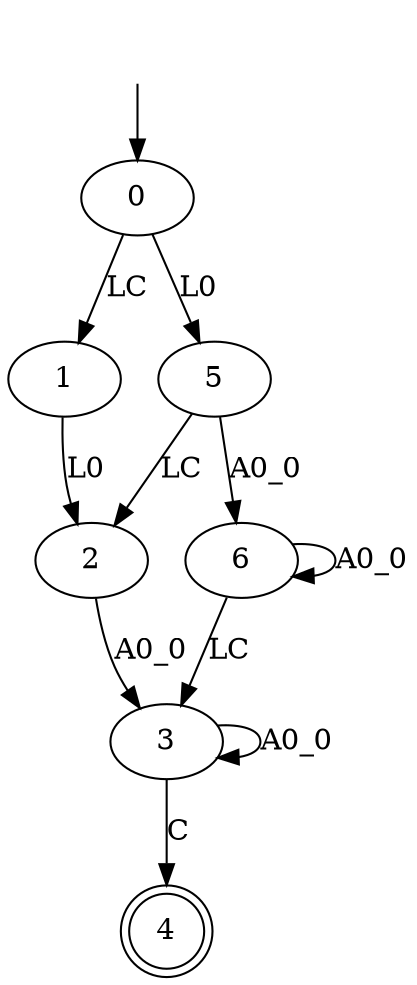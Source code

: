 digraph M {
  0 [label="0"];
  1 [label="1"];
  2 [label="2"];
  3 [label="3"];
  4 [label="4", shape=doublecircle];
  5 [label="5"];
  6 [label="6"];
  0 -> 1 [ label="LC" ];
  1 -> 2 [ label="L0" ];
  2 -> 3 [ label="A0_0" ];
  3 -> 3 [ label="A0_0" ];
  3 -> 4 [ label="C" ];
  0 -> 5 [ label="L0" ];
  5 -> 2 [ label="LC" ];
  5 -> 6 [ label="A0_0" ];
  6 -> 6 [ label="A0_0" ];
  6 -> 3 [ label="LC" ];
__start0 [label="", shape=none];
__start0 -> 0  [label=""];
}